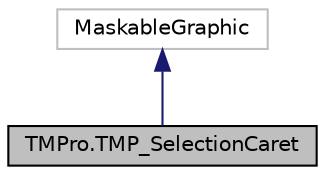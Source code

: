 digraph "TMPro.TMP_SelectionCaret"
{
 // LATEX_PDF_SIZE
  edge [fontname="Helvetica",fontsize="10",labelfontname="Helvetica",labelfontsize="10"];
  node [fontname="Helvetica",fontsize="10",shape=record];
  Node1 [label="TMPro.TMP_SelectionCaret",height=0.2,width=0.4,color="black", fillcolor="grey75", style="filled", fontcolor="black",tooltip="A simple component that can be added to a newly created object where inheriting from MaskableGraphic ..."];
  Node2 -> Node1 [dir="back",color="midnightblue",fontsize="10",style="solid",fontname="Helvetica"];
  Node2 [label="MaskableGraphic",height=0.2,width=0.4,color="grey75", fillcolor="white", style="filled",tooltip=" "];
}
